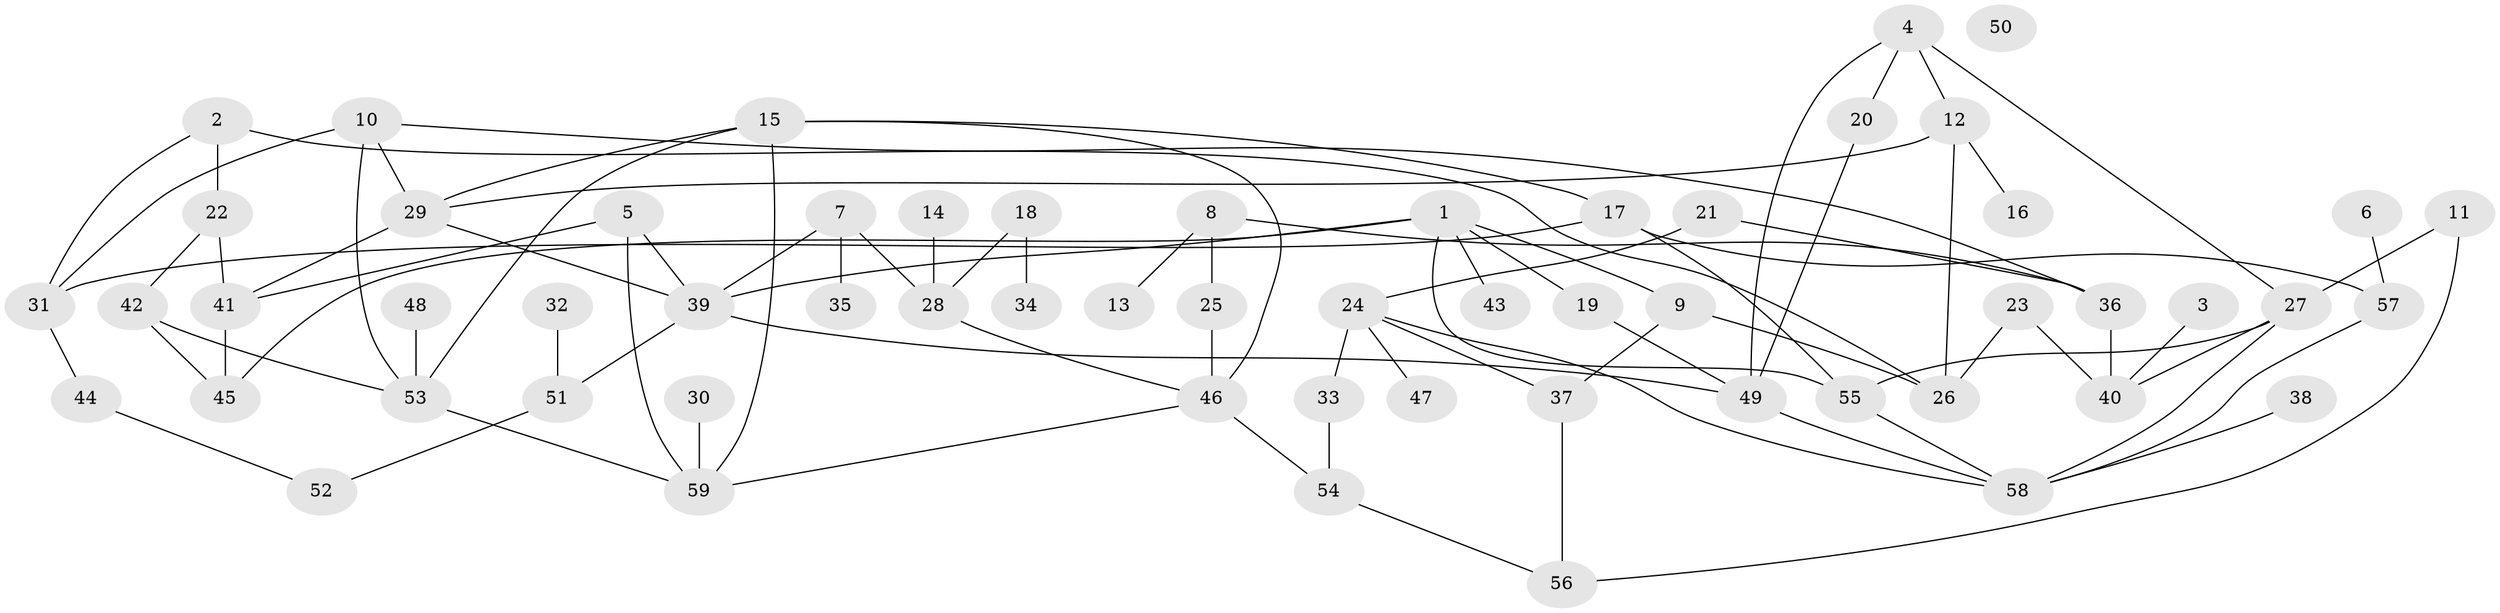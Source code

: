 // coarse degree distribution, {7: 0.10344827586206896, 3: 0.10344827586206896, 5: 0.034482758620689655, 4: 0.3103448275862069, 2: 0.1724137931034483, 1: 0.2413793103448276, 8: 0.034482758620689655}
// Generated by graph-tools (version 1.1) at 2025/48/03/04/25 22:48:11]
// undirected, 59 vertices, 87 edges
graph export_dot {
  node [color=gray90,style=filled];
  1;
  2;
  3;
  4;
  5;
  6;
  7;
  8;
  9;
  10;
  11;
  12;
  13;
  14;
  15;
  16;
  17;
  18;
  19;
  20;
  21;
  22;
  23;
  24;
  25;
  26;
  27;
  28;
  29;
  30;
  31;
  32;
  33;
  34;
  35;
  36;
  37;
  38;
  39;
  40;
  41;
  42;
  43;
  44;
  45;
  46;
  47;
  48;
  49;
  50;
  51;
  52;
  53;
  54;
  55;
  56;
  57;
  58;
  59;
  1 -- 9;
  1 -- 19;
  1 -- 39;
  1 -- 43;
  1 -- 45;
  1 -- 55;
  2 -- 22;
  2 -- 26;
  2 -- 31;
  3 -- 40;
  4 -- 12;
  4 -- 20;
  4 -- 27;
  4 -- 49;
  5 -- 39;
  5 -- 41;
  5 -- 59;
  6 -- 57;
  7 -- 28;
  7 -- 35;
  7 -- 39;
  8 -- 13;
  8 -- 25;
  8 -- 36;
  9 -- 26;
  9 -- 37;
  10 -- 29;
  10 -- 31;
  10 -- 36;
  10 -- 53;
  11 -- 27;
  11 -- 56;
  12 -- 16;
  12 -- 26;
  12 -- 29;
  14 -- 28;
  15 -- 17;
  15 -- 29;
  15 -- 46;
  15 -- 53;
  15 -- 59;
  17 -- 31;
  17 -- 55;
  17 -- 57;
  18 -- 28;
  18 -- 34;
  19 -- 49;
  20 -- 49;
  21 -- 24;
  21 -- 36;
  22 -- 41;
  22 -- 42;
  23 -- 26;
  23 -- 40;
  24 -- 33;
  24 -- 37;
  24 -- 47;
  24 -- 58;
  25 -- 46;
  27 -- 40;
  27 -- 55;
  27 -- 58;
  28 -- 46;
  29 -- 39;
  29 -- 41;
  30 -- 59;
  31 -- 44;
  32 -- 51;
  33 -- 54;
  36 -- 40;
  37 -- 56;
  38 -- 58;
  39 -- 49;
  39 -- 51;
  41 -- 45;
  42 -- 45;
  42 -- 53;
  44 -- 52;
  46 -- 54;
  46 -- 59;
  48 -- 53;
  49 -- 58;
  51 -- 52;
  53 -- 59;
  54 -- 56;
  55 -- 58;
  57 -- 58;
}
